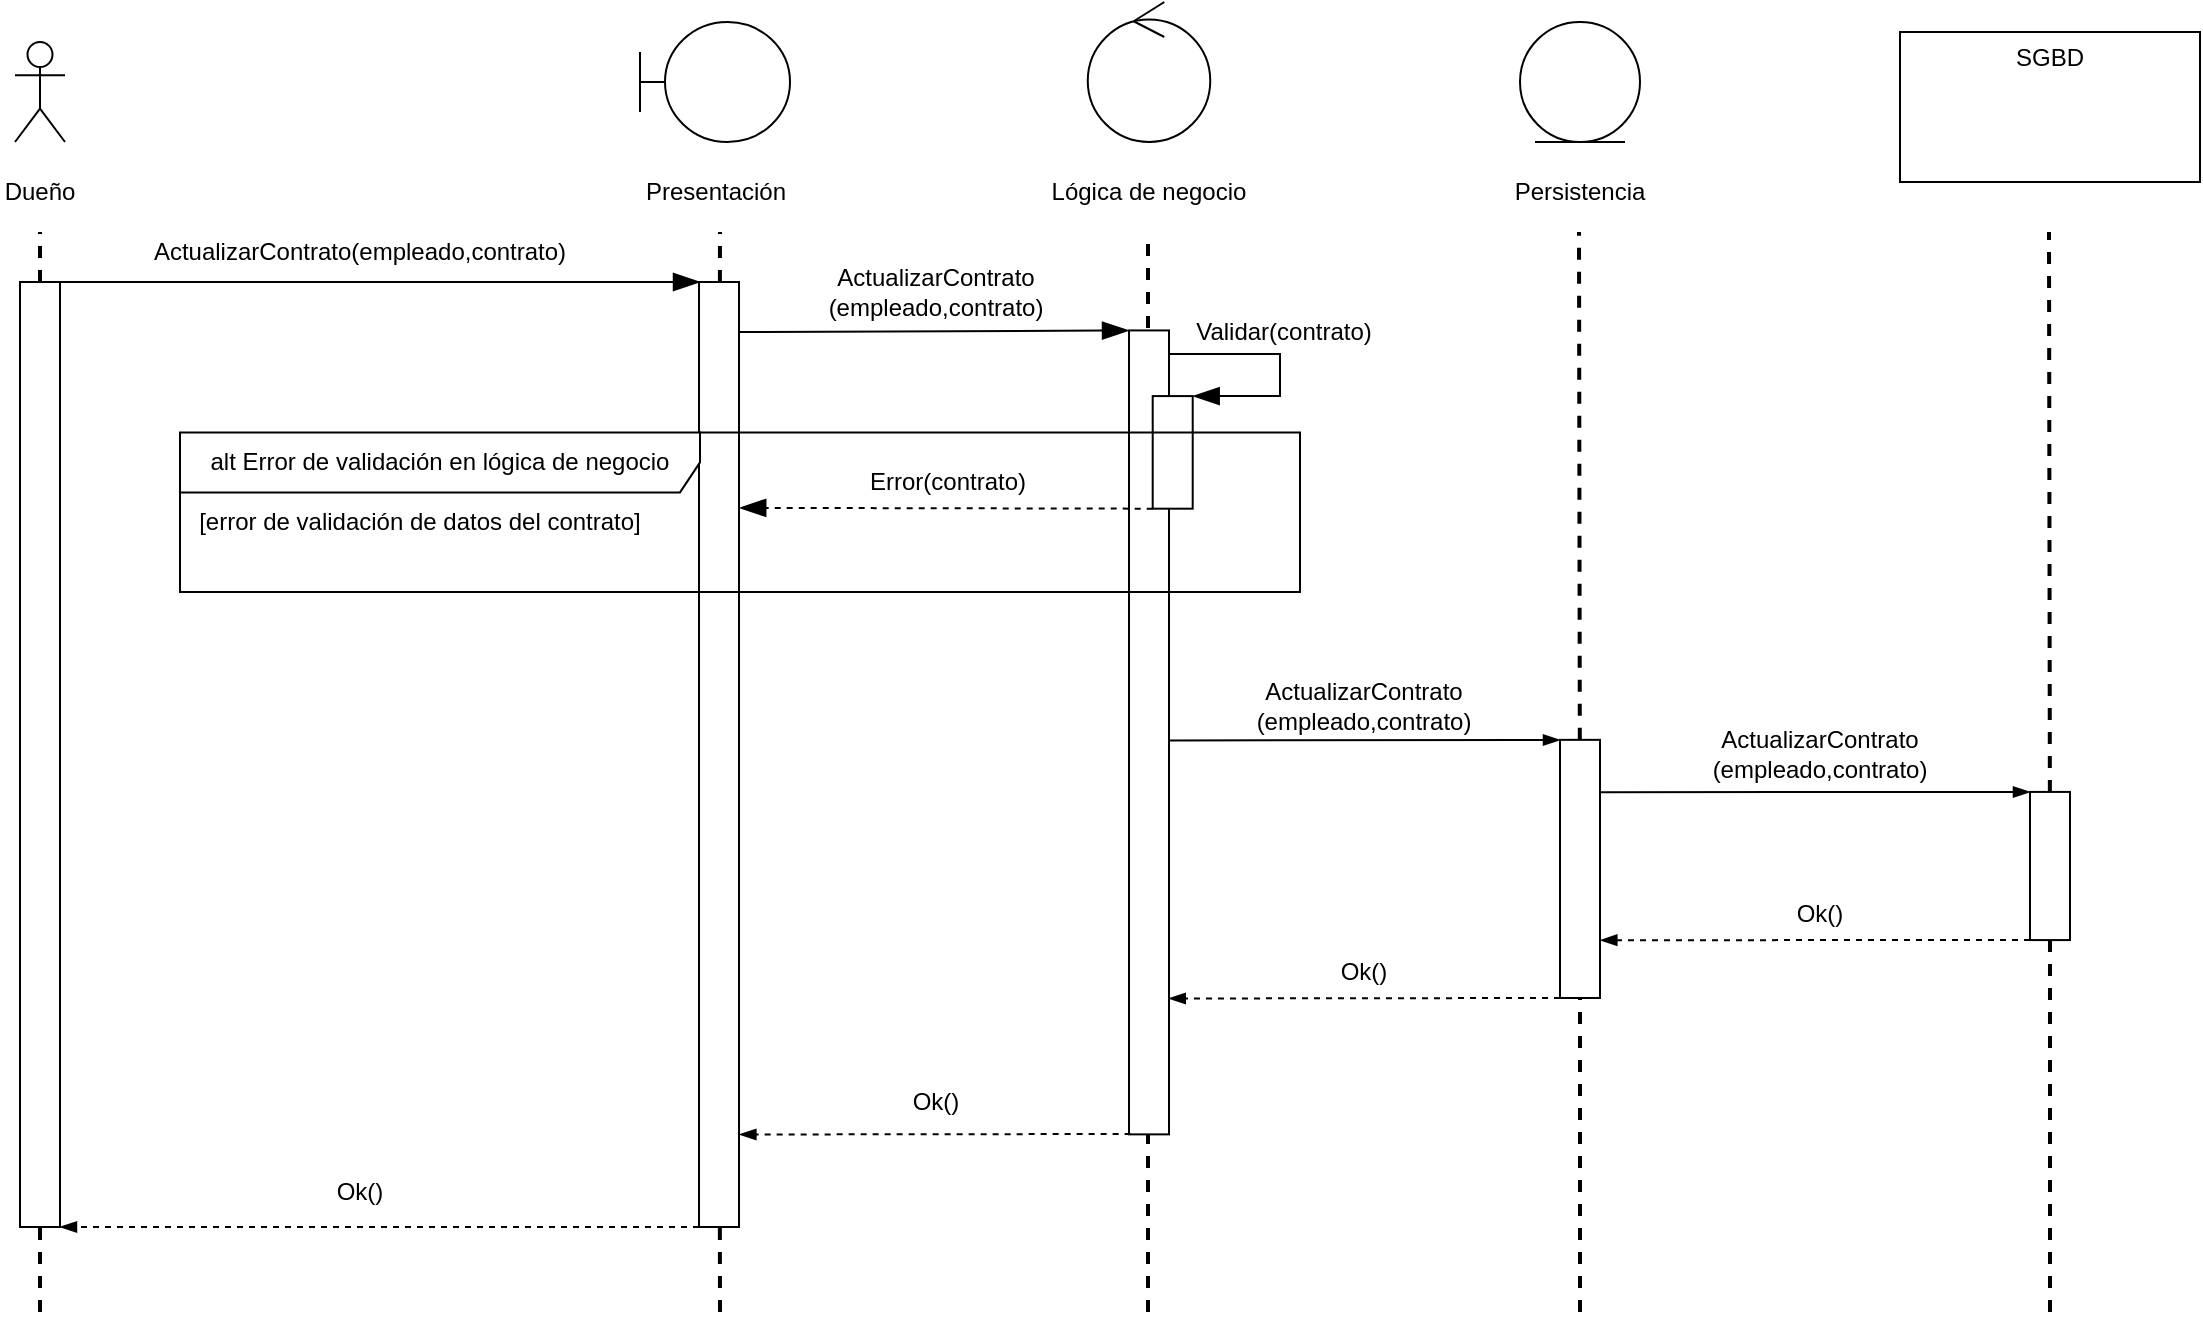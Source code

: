 <mxfile version="14.2.7" type="device"><diagram id="1qmKBlpoXgrcxfvQ_u8o" name="Page-1"><mxGraphModel dx="2249" dy="763" grid="1" gridSize="10" guides="1" tooltips="1" connect="1" arrows="1" fold="1" page="1" pageScale="1" pageWidth="827" pageHeight="1169" math="0" shadow="0"><root><mxCell id="0"/><mxCell id="1" parent="0"/><mxCell id="NJAteWP8aEL5vuaCSPf6-14" value="" style="group" parent="1" vertex="1" connectable="0"><mxGeometry x="870" y="40" width="150" height="75" as="geometry"/></mxCell><mxCell id="NJAteWP8aEL5vuaCSPf6-10" value="" style="rounded=0;whiteSpace=wrap;html=1;fontColor=none;" parent="NJAteWP8aEL5vuaCSPf6-14" vertex="1"><mxGeometry width="150" height="75" as="geometry"/></mxCell><mxCell id="NJAteWP8aEL5vuaCSPf6-12" value="SGBD" style="text;html=1;strokeColor=none;fillColor=none;align=center;verticalAlign=middle;whiteSpace=wrap;rounded=0;fontColor=none;" parent="NJAteWP8aEL5vuaCSPf6-14" vertex="1"><mxGeometry x="50" width="50" height="25" as="geometry"/></mxCell><mxCell id="NJAteWP8aEL5vuaCSPf6-15" value="" style="group" parent="1" vertex="1" connectable="0"><mxGeometry x="680" y="35" width="60" height="95" as="geometry"/></mxCell><mxCell id="NJAteWP8aEL5vuaCSPf6-4" value="" style="ellipse;shape=umlEntity;whiteSpace=wrap;html=1;" parent="NJAteWP8aEL5vuaCSPf6-15" vertex="1"><mxGeometry width="60" height="60" as="geometry"/></mxCell><mxCell id="NJAteWP8aEL5vuaCSPf6-9" value="Persistencia" style="text;html=1;strokeColor=none;fillColor=none;align=center;verticalAlign=middle;whiteSpace=wrap;rounded=0;fontColor=none;" parent="NJAteWP8aEL5vuaCSPf6-15" vertex="1"><mxGeometry x="10" y="75" width="40" height="20" as="geometry"/></mxCell><mxCell id="NJAteWP8aEL5vuaCSPf6-16" value="" style="group" parent="1" vertex="1" connectable="0"><mxGeometry x="440" y="25" width="109" height="105" as="geometry"/></mxCell><mxCell id="NJAteWP8aEL5vuaCSPf6-3" value="" style="ellipse;shape=umlControl;whiteSpace=wrap;html=1;" parent="NJAteWP8aEL5vuaCSPf6-16" vertex="1"><mxGeometry x="23.88" width="61.25" height="70" as="geometry"/></mxCell><mxCell id="NJAteWP8aEL5vuaCSPf6-8" value="Lógica de negocio" style="text;html=1;strokeColor=none;fillColor=none;align=center;verticalAlign=middle;whiteSpace=wrap;rounded=0;fontColor=none;" parent="NJAteWP8aEL5vuaCSPf6-16" vertex="1"><mxGeometry y="85" width="109" height="20" as="geometry"/></mxCell><mxCell id="NJAteWP8aEL5vuaCSPf6-17" value="" style="group" parent="1" vertex="1" connectable="0"><mxGeometry x="240" y="35" width="75" height="95" as="geometry"/></mxCell><mxCell id="NJAteWP8aEL5vuaCSPf6-2" value="" style="shape=umlBoundary;whiteSpace=wrap;html=1;" parent="NJAteWP8aEL5vuaCSPf6-17" vertex="1"><mxGeometry width="75" height="60" as="geometry"/></mxCell><mxCell id="NJAteWP8aEL5vuaCSPf6-7" value="Presentación" style="text;html=1;strokeColor=none;fillColor=none;align=center;verticalAlign=middle;whiteSpace=wrap;rounded=0;fontColor=none;" parent="NJAteWP8aEL5vuaCSPf6-17" vertex="1"><mxGeometry x="17.5" y="75" width="40" height="20" as="geometry"/></mxCell><mxCell id="NJAteWP8aEL5vuaCSPf6-20" value="" style="endArrow=none;dashed=1;html=1;fontColor=none;strokeWidth=2;" parent="1" source="NJAteWP8aEL5vuaCSPf6-30" edge="1"><mxGeometry width="50" height="50" relative="1" as="geometry"><mxPoint x="280" y="884" as="sourcePoint"/><mxPoint x="280" y="140" as="targetPoint"/></mxGeometry></mxCell><mxCell id="NJAteWP8aEL5vuaCSPf6-21" value="" style="endArrow=none;dashed=1;html=1;fontColor=none;strokeWidth=2;" parent="1" edge="1"><mxGeometry width="50" height="50" relative="1" as="geometry"><mxPoint x="494" y="680" as="sourcePoint"/><mxPoint x="494" y="140" as="targetPoint"/></mxGeometry></mxCell><mxCell id="NJAteWP8aEL5vuaCSPf6-22" value="" style="endArrow=none;dashed=1;html=1;fontColor=none;strokeWidth=2;" parent="1" source="RHaZY1qRToZjezPCcBVS-9" edge="1"><mxGeometry width="50" height="50" relative="1" as="geometry"><mxPoint x="710" y="880" as="sourcePoint"/><mxPoint x="709.5" y="140" as="targetPoint"/></mxGeometry></mxCell><mxCell id="NJAteWP8aEL5vuaCSPf6-23" value="" style="endArrow=none;dashed=1;html=1;fontColor=none;strokeWidth=2;" parent="1" source="RHaZY1qRToZjezPCcBVS-15" edge="1"><mxGeometry width="50" height="50" relative="1" as="geometry"><mxPoint x="945" y="880" as="sourcePoint"/><mxPoint x="944.5" y="140" as="targetPoint"/></mxGeometry></mxCell><mxCell id="NJAteWP8aEL5vuaCSPf6-25" value="" style="group" parent="1" vertex="1" connectable="0"><mxGeometry x="-80" y="45" width="40" height="85" as="geometry"/></mxCell><mxCell id="NJAteWP8aEL5vuaCSPf6-26" value="Actor" style="shape=umlActor;verticalLabelPosition=bottom;verticalAlign=top;html=1;outlineConnect=0;noLabel=1;fontColor=none;" parent="NJAteWP8aEL5vuaCSPf6-25" vertex="1"><mxGeometry x="7.5" width="25" height="50" as="geometry"/></mxCell><mxCell id="NJAteWP8aEL5vuaCSPf6-27" value="Dueño" style="text;html=1;strokeColor=none;fillColor=none;align=center;verticalAlign=middle;whiteSpace=wrap;rounded=0;fontColor=none;" parent="NJAteWP8aEL5vuaCSPf6-25" vertex="1"><mxGeometry y="65" width="40" height="20" as="geometry"/></mxCell><mxCell id="NJAteWP8aEL5vuaCSPf6-28" value="" style="endArrow=none;dashed=1;html=1;fontColor=none;strokeWidth=2;" parent="1" source="NJAteWP8aEL5vuaCSPf6-24" edge="1"><mxGeometry width="50" height="50" relative="1" as="geometry"><mxPoint x="-60" y="884" as="sourcePoint"/><mxPoint x="-60" y="140" as="targetPoint"/></mxGeometry></mxCell><mxCell id="NJAteWP8aEL5vuaCSPf6-24" value="" style="rounded=0;whiteSpace=wrap;html=1;fontColor=none;rotation=90;" parent="1" vertex="1"><mxGeometry x="-296.25" y="391.25" width="472.5" height="20" as="geometry"/></mxCell><mxCell id="NJAteWP8aEL5vuaCSPf6-29" value="" style="endArrow=none;dashed=1;html=1;fontColor=none;strokeWidth=2;" parent="1" target="NJAteWP8aEL5vuaCSPf6-24" edge="1"><mxGeometry width="50" height="50" relative="1" as="geometry"><mxPoint x="-60" y="680" as="sourcePoint"/><mxPoint x="-60.0" y="140" as="targetPoint"/></mxGeometry></mxCell><mxCell id="NJAteWP8aEL5vuaCSPf6-30" value="" style="rounded=0;whiteSpace=wrap;html=1;fontColor=none;rotation=90;" parent="1" vertex="1"><mxGeometry x="43.25" y="391.25" width="472.5" height="20" as="geometry"/></mxCell><mxCell id="NJAteWP8aEL5vuaCSPf6-31" value="" style="endArrow=none;dashed=1;html=1;fontColor=none;strokeWidth=2;" parent="1" target="NJAteWP8aEL5vuaCSPf6-30" edge="1"><mxGeometry width="50" height="50" relative="1" as="geometry"><mxPoint x="280" y="680" as="sourcePoint"/><mxPoint x="280" y="140" as="targetPoint"/></mxGeometry></mxCell><mxCell id="NJAteWP8aEL5vuaCSPf6-32" value="" style="endArrow=blockThin;html=1;strokeWidth=1;fontColor=none;endFill=1;endSize=11;" parent="1" edge="1"><mxGeometry width="50" height="50" relative="1" as="geometry"><mxPoint x="-50" y="165" as="sourcePoint"/><mxPoint x="270" y="165" as="targetPoint"/></mxGeometry></mxCell><mxCell id="tJflDgzkko5D9vu5rmik-2" value="ActualizarContrato(empleado,contrato)" style="text;html=1;strokeColor=none;fillColor=none;align=center;verticalAlign=middle;whiteSpace=wrap;rounded=0;" parent="1" vertex="1"><mxGeometry x="80" y="140" width="40" height="20" as="geometry"/></mxCell><mxCell id="tJflDgzkko5D9vu5rmik-3" value="" style="rounded=0;whiteSpace=wrap;html=1;fontColor=none;rotation=90;" parent="1" vertex="1"><mxGeometry x="293.52" y="380.2" width="401.97" height="20" as="geometry"/></mxCell><mxCell id="tJflDgzkko5D9vu5rmik-4" value="" style="endArrow=blockThin;html=1;strokeWidth=1;fontColor=none;endFill=1;endSize=11;entryX=0;entryY=1;entryDx=0;entryDy=0;" parent="1" target="tJflDgzkko5D9vu5rmik-3" edge="1"><mxGeometry width="50" height="50" relative="1" as="geometry"><mxPoint x="290" y="190" as="sourcePoint"/><mxPoint x="485" y="189" as="targetPoint"/></mxGeometry></mxCell><mxCell id="tJflDgzkko5D9vu5rmik-5" value="&lt;div&gt;ActualizarContrato&lt;/div&gt;&lt;div&gt;(empleado,contrato)&lt;/div&gt;" style="text;html=1;strokeColor=none;fillColor=none;align=center;verticalAlign=middle;whiteSpace=wrap;rounded=0;" parent="1" vertex="1"><mxGeometry x="367.5" y="160" width="40" height="20" as="geometry"/></mxCell><mxCell id="RHaZY1qRToZjezPCcBVS-1" value="" style="rounded=0;whiteSpace=wrap;html=1;fontColor=none;rotation=90;" parent="1" vertex="1"><mxGeometry x="478.2" y="240.19" width="56.3" height="20" as="geometry"/></mxCell><mxCell id="RHaZY1qRToZjezPCcBVS-2" value="[error de validación de datos del contrato]" style="text;html=1;strokeColor=none;fillColor=none;align=center;verticalAlign=middle;whiteSpace=wrap;rounded=0;" parent="1" vertex="1"><mxGeometry x="10" y="275.19" width="240" height="20" as="geometry"/></mxCell><mxCell id="RHaZY1qRToZjezPCcBVS-3" value="" style="endArrow=blockThin;html=1;strokeWidth=1;fontColor=none;endFill=1;endSize=11;entryX=0;entryY=0;entryDx=0;entryDy=0;rounded=0;" parent="1" target="RHaZY1qRToZjezPCcBVS-1" edge="1"><mxGeometry width="50" height="50" relative="1" as="geometry"><mxPoint x="504.5" y="201" as="sourcePoint"/><mxPoint x="600" y="250" as="targetPoint"/><Array as="points"><mxPoint x="560" y="201"/><mxPoint x="560" y="222"/></Array></mxGeometry></mxCell><mxCell id="RHaZY1qRToZjezPCcBVS-5" value="Validar(contrato)" style="text;html=1;strokeColor=none;fillColor=none;align=center;verticalAlign=middle;whiteSpace=wrap;rounded=0;" parent="1" vertex="1"><mxGeometry x="542" y="180" width="40" height="20" as="geometry"/></mxCell><mxCell id="RHaZY1qRToZjezPCcBVS-7" value="" style="endArrow=blockThin;html=1;strokeWidth=1;fontColor=none;endFill=1;endSize=11;exitX=1;exitY=1;exitDx=0;exitDy=0;entryX=0.239;entryY=-0.006;entryDx=0;entryDy=0;entryPerimeter=0;dashed=1;" parent="1" source="RHaZY1qRToZjezPCcBVS-1" target="NJAteWP8aEL5vuaCSPf6-30" edge="1"><mxGeometry width="50" height="50" relative="1" as="geometry"><mxPoint x="282.5" y="275.69" as="sourcePoint"/><mxPoint x="340" y="310" as="targetPoint"/></mxGeometry></mxCell><mxCell id="RHaZY1qRToZjezPCcBVS-8" value="Error(contrato)" style="text;html=1;strokeColor=none;fillColor=none;align=center;verticalAlign=middle;whiteSpace=wrap;rounded=0;" parent="1" vertex="1"><mxGeometry x="374" y="255.19" width="40" height="20" as="geometry"/></mxCell><mxCell id="RHaZY1qRToZjezPCcBVS-9" value="" style="rounded=0;whiteSpace=wrap;html=1;fontColor=none;rotation=90;" parent="1" vertex="1"><mxGeometry x="645.47" y="448.46" width="129.07" height="20" as="geometry"/></mxCell><mxCell id="RHaZY1qRToZjezPCcBVS-10" value="" style="endArrow=none;dashed=1;html=1;fontColor=none;strokeWidth=2;" parent="1" target="RHaZY1qRToZjezPCcBVS-9" edge="1"><mxGeometry width="50" height="50" relative="1" as="geometry"><mxPoint x="710" y="680" as="sourcePoint"/><mxPoint x="709.5" y="140" as="targetPoint"/></mxGeometry></mxCell><mxCell id="RHaZY1qRToZjezPCcBVS-13" value="" style="endArrow=blockThin;html=1;endFill=1;exitX=0.51;exitY=0.025;exitDx=0;exitDy=0;exitPerimeter=0;" parent="1" source="tJflDgzkko5D9vu5rmik-3" edge="1"><mxGeometry width="50" height="50" relative="1" as="geometry"><mxPoint x="506" y="394" as="sourcePoint"/><mxPoint x="700" y="394" as="targetPoint"/></mxGeometry></mxCell><mxCell id="RHaZY1qRToZjezPCcBVS-14" value="&lt;div&gt;ActualizarContrato&lt;/div&gt;&lt;div&gt;(empleado,contrato)&lt;/div&gt;" style="text;html=1;strokeColor=none;fillColor=none;align=center;verticalAlign=middle;whiteSpace=wrap;rounded=0;" parent="1" vertex="1"><mxGeometry x="582" y="367.25" width="40" height="20" as="geometry"/></mxCell><mxCell id="RHaZY1qRToZjezPCcBVS-15" value="" style="rounded=0;whiteSpace=wrap;html=1;fontColor=none;rotation=90;" parent="1" vertex="1"><mxGeometry x="907.96" y="447" width="74.07" height="20" as="geometry"/></mxCell><mxCell id="RHaZY1qRToZjezPCcBVS-16" value="" style="endArrow=none;dashed=1;html=1;fontColor=none;strokeWidth=2;" parent="1" target="RHaZY1qRToZjezPCcBVS-15" edge="1"><mxGeometry width="50" height="50" relative="1" as="geometry"><mxPoint x="945" y="680" as="sourcePoint"/><mxPoint x="944.5" y="140" as="targetPoint"/></mxGeometry></mxCell><mxCell id="RHaZY1qRToZjezPCcBVS-17" value="" style="endArrow=blockThin;html=1;exitX=1;exitY=0;exitDx=0;exitDy=0;endFill=1;entryX=0;entryY=1;entryDx=0;entryDy=0;" parent="1" target="RHaZY1qRToZjezPCcBVS-15" edge="1"><mxGeometry width="50" height="50" relative="1" as="geometry"><mxPoint x="719.995" y="420.125" as="sourcePoint"/><mxPoint x="915.49" y="420" as="targetPoint"/></mxGeometry></mxCell><mxCell id="RHaZY1qRToZjezPCcBVS-19" value="" style="endArrow=blockThin;html=1;exitX=1;exitY=1;exitDx=0;exitDy=0;endFill=1;dashed=1;entryX=0.776;entryY=-0.008;entryDx=0;entryDy=0;entryPerimeter=0;" parent="1" source="RHaZY1qRToZjezPCcBVS-15" target="RHaZY1qRToZjezPCcBVS-9" edge="1"><mxGeometry width="50" height="50" relative="1" as="geometry"><mxPoint x="780" y="530" as="sourcePoint"/><mxPoint x="722" y="494" as="targetPoint"/></mxGeometry></mxCell><mxCell id="RHaZY1qRToZjezPCcBVS-20" value="Ok()" style="text;html=1;strokeColor=none;fillColor=none;align=center;verticalAlign=middle;whiteSpace=wrap;rounded=0;" parent="1" vertex="1"><mxGeometry x="810" y="471" width="40" height="20" as="geometry"/></mxCell><mxCell id="RHaZY1qRToZjezPCcBVS-21" value="" style="endArrow=blockThin;html=1;exitX=1;exitY=1;exitDx=0;exitDy=0;endFill=1;dashed=1;entryX=0.831;entryY=0.006;entryDx=0;entryDy=0;entryPerimeter=0;" parent="1" source="RHaZY1qRToZjezPCcBVS-9" target="tJflDgzkko5D9vu5rmik-3" edge="1"><mxGeometry width="50" height="50" relative="1" as="geometry"><mxPoint x="701.005" y="524.995" as="sourcePoint"/><mxPoint x="505" y="524" as="targetPoint"/></mxGeometry></mxCell><mxCell id="RHaZY1qRToZjezPCcBVS-22" value="Ok()" style="text;html=1;strokeColor=none;fillColor=none;align=center;verticalAlign=middle;whiteSpace=wrap;rounded=0;" parent="1" vertex="1"><mxGeometry x="582" y="500" width="40" height="20" as="geometry"/></mxCell><mxCell id="RHaZY1qRToZjezPCcBVS-23" value="" style="endArrow=blockThin;html=1;exitX=1;exitY=1;exitDx=0;exitDy=0;endFill=1;dashed=1;entryX=0.831;entryY=0.006;entryDx=0;entryDy=0;entryPerimeter=0;" parent="1" edge="1"><mxGeometry width="50" height="50" relative="1" as="geometry"><mxPoint x="485.315" y="590.995" as="sourcePoint"/><mxPoint x="289.695" y="591.252" as="targetPoint"/></mxGeometry></mxCell><mxCell id="RHaZY1qRToZjezPCcBVS-24" value="" style="endArrow=blockThin;html=1;exitX=1;exitY=1;exitDx=0;exitDy=0;endFill=1;dashed=1;entryX=1;entryY=0;entryDx=0;entryDy=0;" parent="1" source="NJAteWP8aEL5vuaCSPf6-30" target="NJAteWP8aEL5vuaCSPf6-24" edge="1"><mxGeometry width="50" height="50" relative="1" as="geometry"><mxPoint x="268.625" y="637.005" as="sourcePoint"/><mxPoint x="73.005" y="637.262" as="targetPoint"/></mxGeometry></mxCell><mxCell id="RHaZY1qRToZjezPCcBVS-25" value="Ok()" style="text;html=1;strokeColor=none;fillColor=none;align=center;verticalAlign=middle;whiteSpace=wrap;rounded=0;" parent="1" vertex="1"><mxGeometry x="367.5" y="565" width="40" height="20" as="geometry"/></mxCell><mxCell id="RHaZY1qRToZjezPCcBVS-26" value="Ok()" style="text;html=1;strokeColor=none;fillColor=none;align=center;verticalAlign=middle;whiteSpace=wrap;rounded=0;" parent="1" vertex="1"><mxGeometry x="80" y="610" width="40" height="20" as="geometry"/></mxCell><mxCell id="tJflDgzkko5D9vu5rmik-12" value="alt Error de validación en lógica de negocio" style="shape=umlFrame;whiteSpace=wrap;html=1;width=260;height=30;" parent="1" vertex="1"><mxGeometry x="10" y="240.19" width="560" height="79.81" as="geometry"/></mxCell><mxCell id="49W81CM9pNMcO3er41Fx-2" value="&lt;div&gt;ActualizarContrato&lt;/div&gt;&lt;div&gt;(empleado,contrato)&lt;/div&gt;" style="text;html=1;strokeColor=none;fillColor=none;align=center;verticalAlign=middle;whiteSpace=wrap;rounded=0;" parent="1" vertex="1"><mxGeometry x="810" y="391.25" width="40" height="20" as="geometry"/></mxCell></root></mxGraphModel></diagram></mxfile>